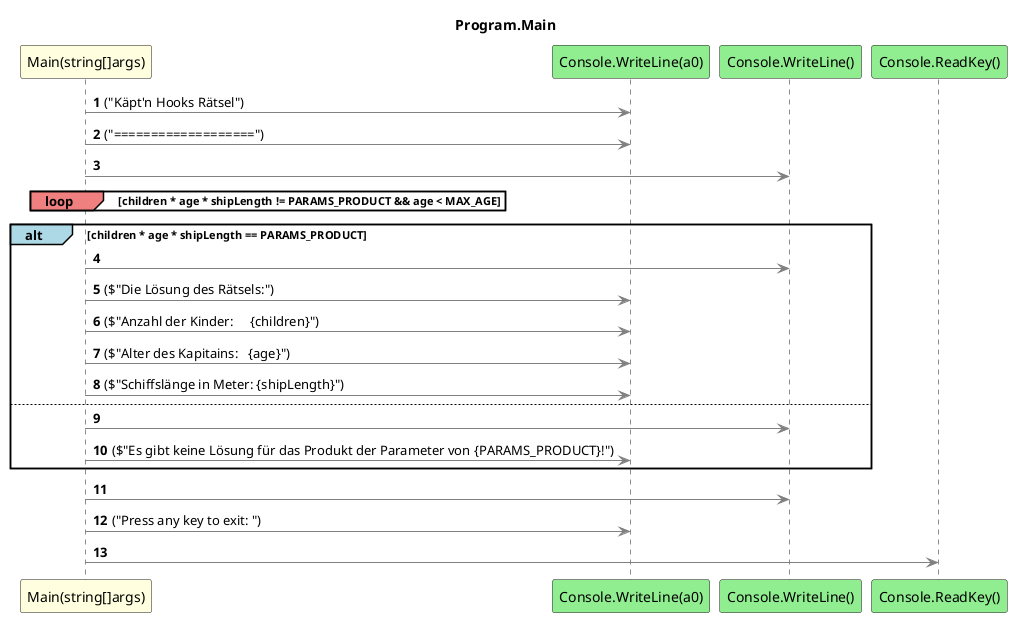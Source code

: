 @startuml Program.Main
title Program.Main
participant "Main(string[]args)" as Main_p0 #LightYellow
participant "Console.WriteLine(a0)" as Console_WriteLine_a0 #LightGreen
participant "Console.WriteLine()" as Console_WriteLine #LightGreen
participant "Console.ReadKey()" as Console_ReadKey #LightGreen
autonumber
Main_p0 -[#grey]> Console_WriteLine_a0 : ("Käpt'n Hooks Rätsel")
Main_p0 -[#grey]> Console_WriteLine_a0 : ("===================")
Main_p0 -[#grey]> Console_WriteLine
loop#LightCoral children * age * shipLength != PARAMS_PRODUCT && age < MAX_AGE
end
alt#LightBlue children * age * shipLength == PARAMS_PRODUCT
    Main_p0 -[#grey]> Console_WriteLine
    Main_p0 -[#grey]> Console_WriteLine_a0 : ($"Die Lösung des Rätsels:")
    Main_p0 -[#grey]> Console_WriteLine_a0 : ($"Anzahl der Kinder:     {children}")
    Main_p0 -[#grey]> Console_WriteLine_a0 : ($"Alter des Kapitains:   {age}")
    Main_p0 -[#grey]> Console_WriteLine_a0 : ($"Schiffslänge in Meter: {shipLength}")
    else
        Main_p0 -[#grey]> Console_WriteLine
        Main_p0 -[#grey]> Console_WriteLine_a0 : ($"Es gibt keine Lösung für das Produkt der Parameter von {PARAMS_PRODUCT}!")
end
Main_p0 -[#grey]> Console_WriteLine
Main_p0 -[#grey]> Console_WriteLine_a0 : ("Press any key to exit: ")
Main_p0 -[#grey]> Console_ReadKey
@enduml
